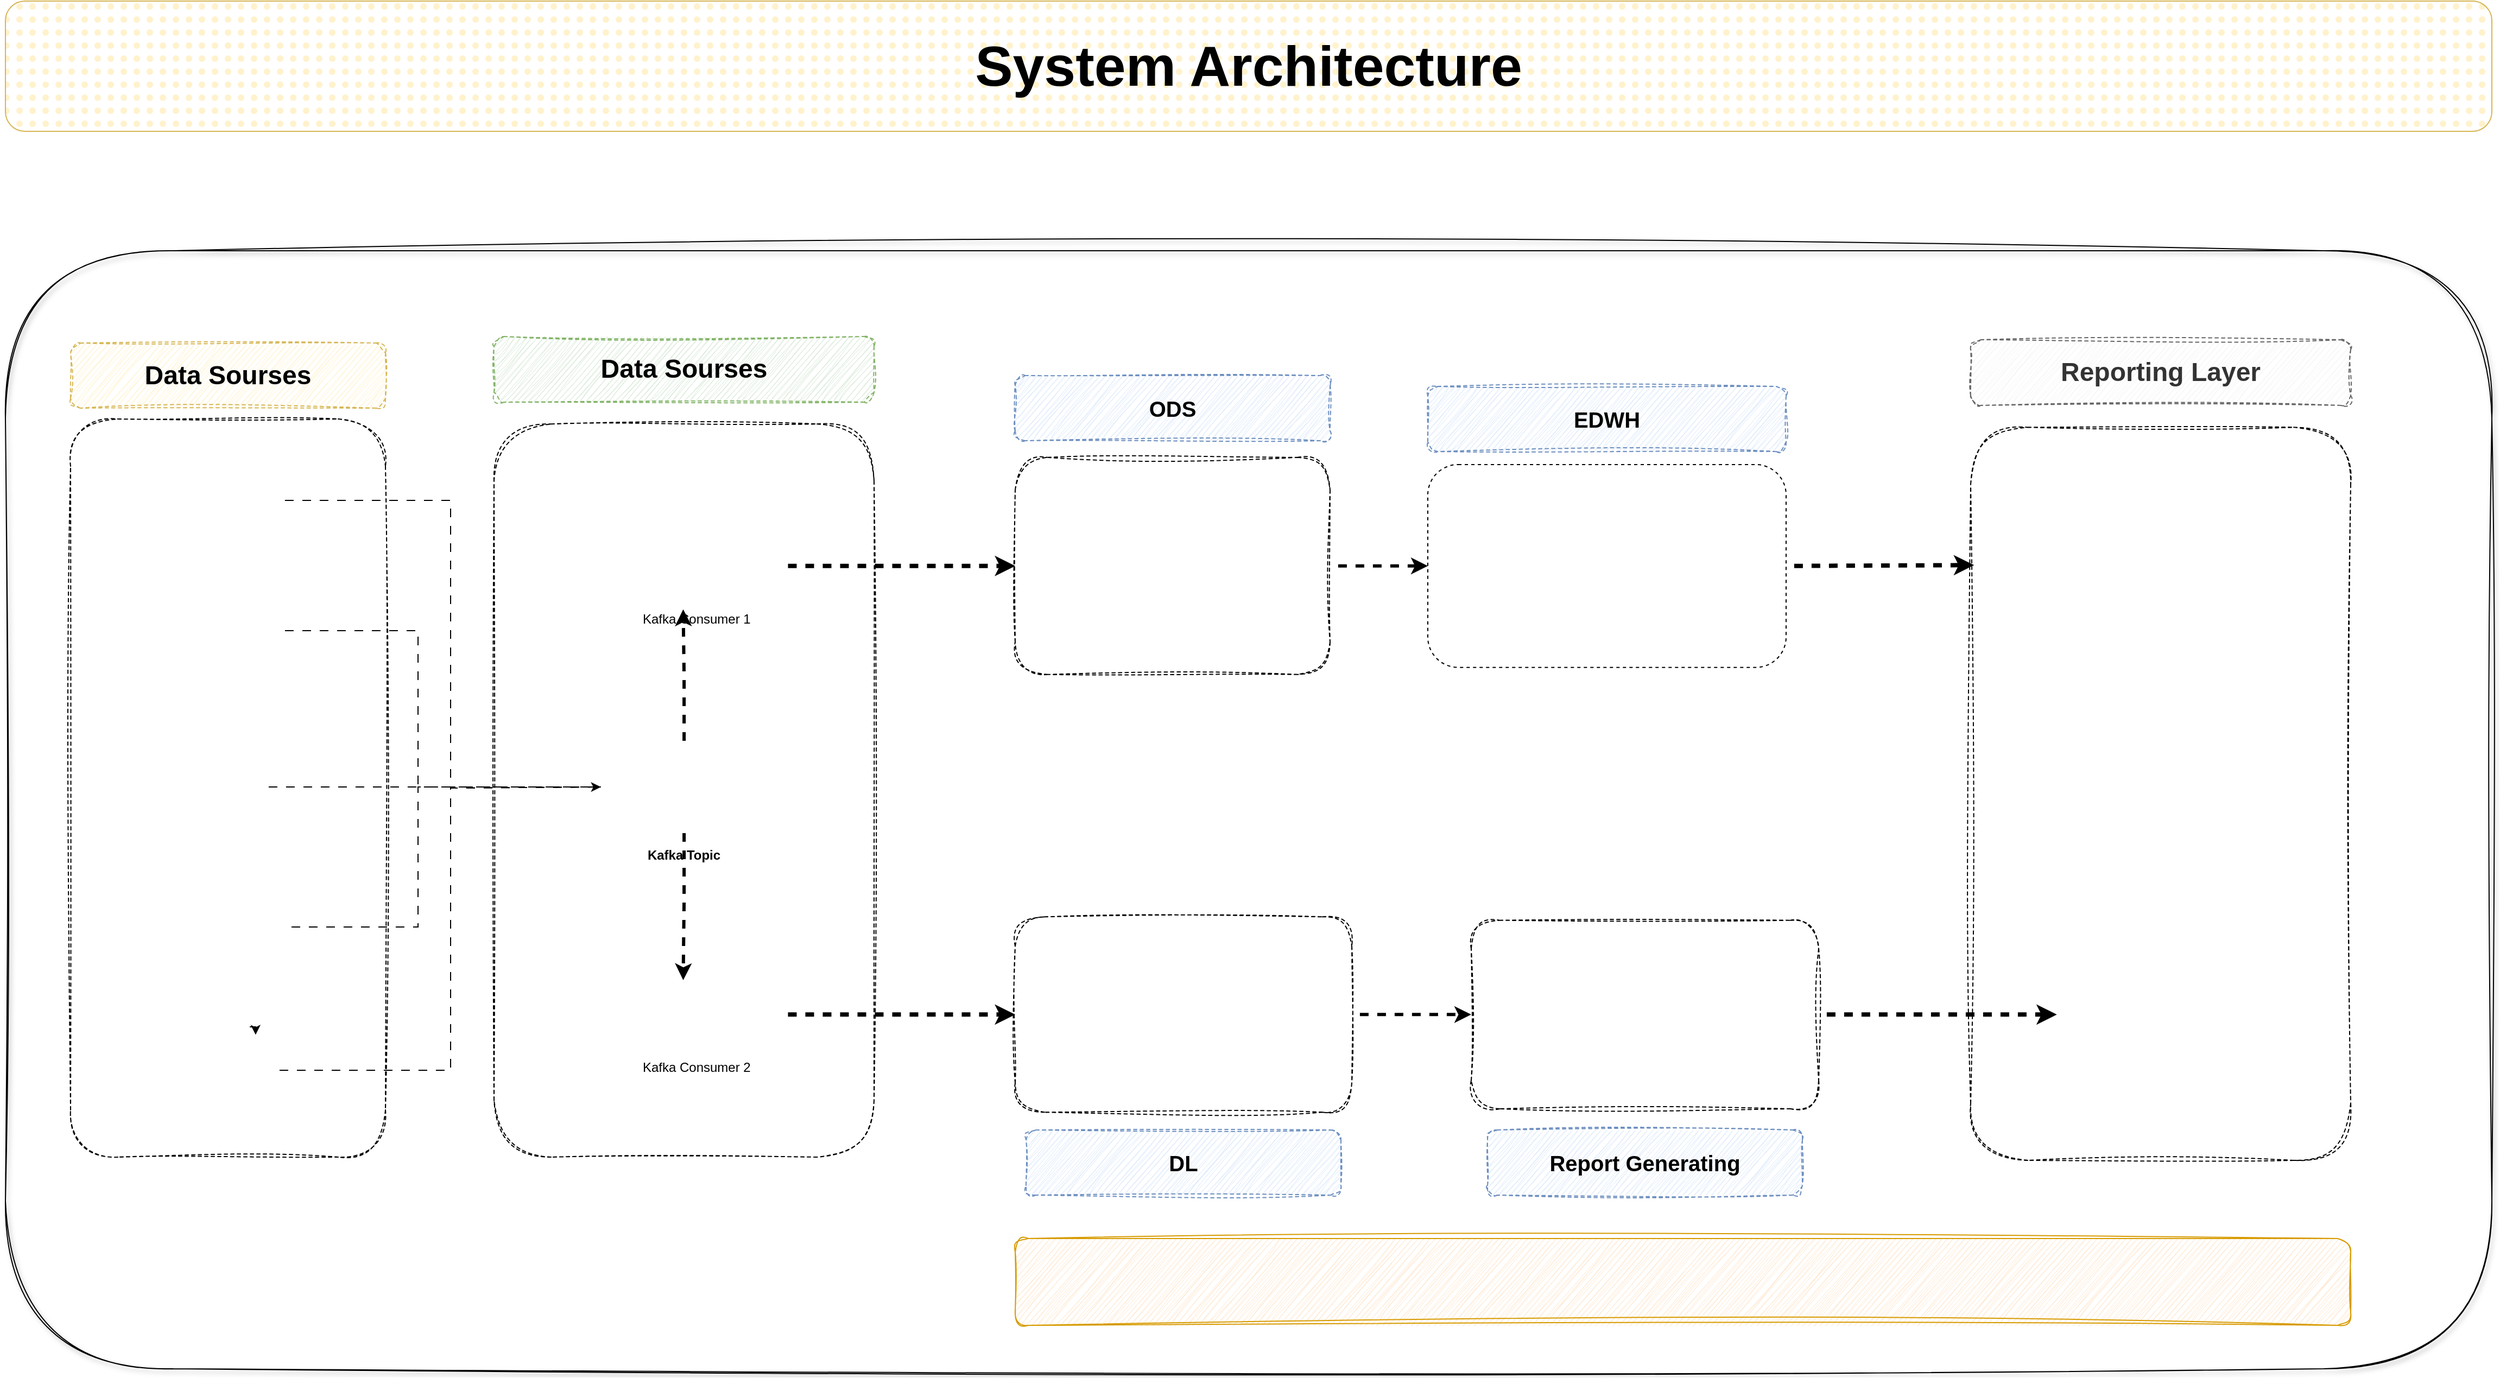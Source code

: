 <mxfile version="24.7.17">
  <diagram name="Page-1" id="cWu2gIO69TJou_vbiqat">
    <mxGraphModel dx="3183" dy="2587" grid="1" gridSize="10" guides="1" tooltips="1" connect="1" arrows="1" fold="1" page="1" pageScale="1" pageWidth="850" pageHeight="1100" math="0" shadow="0">
      <root>
        <mxCell id="0" />
        <mxCell id="1" parent="0" />
        <mxCell id="LQ7CNTnotzsJqnzsIfhJ-29" value="" style="rounded=1;whiteSpace=wrap;html=1;fillColor=none;shadow=1;glass=1;sketch=1;curveFitting=1;jiggle=2;" parent="1" vertex="1">
          <mxGeometry x="-720" y="-480" width="2290" height="1030" as="geometry" />
        </mxCell>
        <mxCell id="LQ7CNTnotzsJqnzsIfhJ-11" value="" style="rounded=1;whiteSpace=wrap;html=1;fillColor=none;dashed=1;sketch=1;curveFitting=1;jiggle=2;" parent="1" vertex="1">
          <mxGeometry x="210" y="133.68" width="310" height="180" as="geometry" />
        </mxCell>
        <mxCell id="kMwo3B65pXitG9x-3QU5-8" value="" style="shape=image;verticalLabelPosition=bottom;labelBackgroundColor=default;verticalAlign=top;aspect=fixed;imageAspect=0;image=https://miro.medium.com/v2/resize:fit:640/1*IwREy4zpiSstXRZuGZPl3Q.png;" parent="1" vertex="1">
          <mxGeometry x="249.03" y="173.68" width="211.93" height="100" as="geometry" />
        </mxCell>
        <mxCell id="kMwo3B65pXitG9x-3QU5-24" value="" style="group" parent="1" vertex="1" connectable="0">
          <mxGeometry x="-660" y="-395" width="290" height="750" as="geometry" />
        </mxCell>
        <mxCell id="kMwo3B65pXitG9x-3QU5-22" value="" style="rounded=1;whiteSpace=wrap;html=1;fillColor=none;sketch=1;curveFitting=1;jiggle=2;dashed=1;" parent="kMwo3B65pXitG9x-3QU5-24" vertex="1">
          <mxGeometry y="70" width="290" height="680" as="geometry" />
        </mxCell>
        <mxCell id="kMwo3B65pXitG9x-3QU5-23" value="&lt;font style=&quot;font-size: 24px;&quot;&gt;&lt;b&gt;Data Sourses&lt;/b&gt;&lt;/font&gt;" style="rounded=1;whiteSpace=wrap;html=1;fillColor=#fff2cc;sketch=1;curveFitting=1;jiggle=2;dashed=1;strokeColor=#d6b656;" parent="kMwo3B65pXitG9x-3QU5-24" vertex="1">
          <mxGeometry width="290" height="60" as="geometry" />
        </mxCell>
        <mxCell id="kMwo3B65pXitG9x-3QU5-25" value="" style="shape=image;verticalLabelPosition=bottom;labelBackgroundColor=default;verticalAlign=top;aspect=fixed;imageAspect=0;image=https://static.thenounproject.com/png/1542560-200.png;" parent="kMwo3B65pXitG9x-3QU5-24" vertex="1">
          <mxGeometry x="100" y="100" width="90" height="90" as="geometry" />
        </mxCell>
        <mxCell id="kMwo3B65pXitG9x-3QU5-26" value="" style="shape=image;verticalLabelPosition=bottom;labelBackgroundColor=default;verticalAlign=top;aspect=fixed;imageAspect=0;image=https://cdn-icons-png.flaticon.com/512/11298/11298740.png;" parent="kMwo3B65pXitG9x-3QU5-24" vertex="1">
          <mxGeometry x="100" y="220" width="90" height="90" as="geometry" />
        </mxCell>
        <mxCell id="kMwo3B65pXitG9x-3QU5-27" value="" style="shape=image;verticalLabelPosition=bottom;labelBackgroundColor=default;verticalAlign=top;aspect=fixed;imageAspect=0;image=https://cdn-icons-png.flaticon.com/512/11298/11298736.png;" parent="kMwo3B65pXitG9x-3QU5-24" vertex="1">
          <mxGeometry x="105" y="374" width="70" height="70" as="geometry" />
        </mxCell>
        <mxCell id="kMwo3B65pXitG9x-3QU5-28" value="" style="shape=image;verticalLabelPosition=bottom;labelBackgroundColor=default;verticalAlign=top;aspect=fixed;imageAspect=0;image=https://cdn-icons-png.flaticon.com/512/11331/11331784.png;" parent="kMwo3B65pXitG9x-3QU5-24" vertex="1">
          <mxGeometry x="105" y="630" width="80" height="80" as="geometry" />
        </mxCell>
        <mxCell id="uK0IQn9bH_vHSzn9rZWx-1" style="edgeStyle=orthogonalEdgeStyle;rounded=0;orthogonalLoop=1;jettySize=auto;html=1;exitX=0.75;exitY=0;exitDx=0;exitDy=0;entryX=0.818;entryY=0.091;entryDx=0;entryDy=0;entryPerimeter=0;" parent="kMwo3B65pXitG9x-3QU5-24" source="kMwo3B65pXitG9x-3QU5-28" target="kMwo3B65pXitG9x-3QU5-28" edge="1">
          <mxGeometry relative="1" as="geometry" />
        </mxCell>
        <mxCell id="kMwo3B65pXitG9x-3QU5-29" value="" style="shape=image;verticalLabelPosition=bottom;labelBackgroundColor=default;verticalAlign=top;aspect=fixed;imageAspect=0;image=https://cdn-icons-png.flaticon.com/256/11298/11298820.png;" parent="kMwo3B65pXitG9x-3QU5-24" vertex="1">
          <mxGeometry x="100" y="490" width="96" height="96" as="geometry" />
        </mxCell>
        <mxCell id="uK0IQn9bH_vHSzn9rZWx-21" value="" style="group;dashed=1;" parent="1" vertex="1" connectable="0">
          <mxGeometry x="-270" y="-401" width="350" height="781" as="geometry" />
        </mxCell>
        <mxCell id="uK0IQn9bH_vHSzn9rZWx-11" value="&lt;font style=&quot;font-size: 24px;&quot;&gt;&lt;b&gt;Data Sourses&lt;/b&gt;&lt;/font&gt;" style="rounded=1;whiteSpace=wrap;html=1;fillColor=#d5e8d4;sketch=1;curveFitting=1;jiggle=2;dashed=1;strokeColor=#82b366;" parent="uK0IQn9bH_vHSzn9rZWx-21" vertex="1">
          <mxGeometry width="350.0" height="60.48" as="geometry" />
        </mxCell>
        <mxCell id="uK0IQn9bH_vHSzn9rZWx-10" value="" style="rounded=1;whiteSpace=wrap;html=1;fillColor=none;sketch=1;curveFitting=1;jiggle=2;dashed=1;" parent="uK0IQn9bH_vHSzn9rZWx-21" vertex="1">
          <mxGeometry y="80.64" width="350.0" height="675.36" as="geometry" />
        </mxCell>
        <mxCell id="kMwo3B65pXitG9x-3QU5-6" value="&#xa;Kafka Topic&#xa;&#xa;" style="shape=image;verticalLabelPosition=bottom;labelBackgroundColor=default;verticalAlign=top;aspect=fixed;imageAspect=0;image=https://static-00.iconduck.com/assets.00/kafka-icon-2048x935-cvu4503l.png;fontStyle=1" parent="uK0IQn9bH_vHSzn9rZWx-21" vertex="1">
          <mxGeometry x="98.36" y="380" width="153.29" height="70" as="geometry" />
        </mxCell>
        <mxCell id="uK0IQn9bH_vHSzn9rZWx-2" value="Kafka Consumer 1&#xa;" style="shape=image;verticalLabelPosition=bottom;labelBackgroundColor=default;verticalAlign=top;aspect=fixed;imageAspect=0;image=https://static-00.iconduck.com/assets.00/kafka-icon-2048x935-cvu4503l.png;" parent="uK0IQn9bH_vHSzn9rZWx-21" vertex="1">
          <mxGeometry x="110.0" y="176.4" width="153.29" height="70" as="geometry" />
        </mxCell>
        <mxCell id="uK0IQn9bH_vHSzn9rZWx-3" value="Kafka Consumer 2" style="shape=image;verticalLabelPosition=bottom;labelBackgroundColor=default;verticalAlign=top;aspect=fixed;imageAspect=0;image=https://static-00.iconduck.com/assets.00/kafka-icon-2048x935-cvu4503l.png;" parent="uK0IQn9bH_vHSzn9rZWx-21" vertex="1">
          <mxGeometry x="110" y="589.68" width="153.29" height="70" as="geometry" />
        </mxCell>
        <mxCell id="uK0IQn9bH_vHSzn9rZWx-23" style="edgeStyle=orthogonalEdgeStyle;rounded=0;orthogonalLoop=1;jettySize=auto;html=1;entryX=0.419;entryY=1.071;entryDx=0;entryDy=0;entryPerimeter=0;flowAnimation=1;strokeWidth=3;" parent="uK0IQn9bH_vHSzn9rZWx-21" source="kMwo3B65pXitG9x-3QU5-6" target="uK0IQn9bH_vHSzn9rZWx-2" edge="1">
          <mxGeometry relative="1" as="geometry" />
        </mxCell>
        <mxCell id="uK0IQn9bH_vHSzn9rZWx-24" style="edgeStyle=orthogonalEdgeStyle;rounded=0;orthogonalLoop=1;jettySize=auto;html=1;entryX=0.419;entryY=0.047;entryDx=0;entryDy=0;entryPerimeter=0;flowAnimation=1;strokeWidth=3;" parent="uK0IQn9bH_vHSzn9rZWx-21" source="kMwo3B65pXitG9x-3QU5-6" target="uK0IQn9bH_vHSzn9rZWx-3" edge="1">
          <mxGeometry relative="1" as="geometry" />
        </mxCell>
        <mxCell id="sGOXUXF85DOlAIpLgpSt-5" value="" style="shape=image;verticalLabelPosition=bottom;labelBackgroundColor=default;verticalAlign=top;aspect=fixed;imageAspect=0;image=https://blog.medinvention.dev/content/images/2021/02/Apache-ZooKeeper.png;" parent="uK0IQn9bH_vHSzn9rZWx-21" vertex="1">
          <mxGeometry x="110" y="693.86" width="114.9" height="62.14" as="geometry" />
        </mxCell>
        <mxCell id="uK0IQn9bH_vHSzn9rZWx-43" value="" style="endArrow=classic;html=1;rounded=0;exitX=1;exitY=0.5;exitDx=0;exitDy=0;entryX=0;entryY=0.5;entryDx=0;entryDy=0;flowAnimation=1;" parent="1" source="kMwo3B65pXitG9x-3QU5-25" target="kMwo3B65pXitG9x-3QU5-6" edge="1">
          <mxGeometry width="50" height="50" relative="1" as="geometry">
            <mxPoint x="-90" y="-15" as="sourcePoint" />
            <mxPoint x="-40" y="-65" as="targetPoint" />
            <Array as="points">
              <mxPoint x="-310" y="-250" />
              <mxPoint x="-310" y="15" />
            </Array>
          </mxGeometry>
        </mxCell>
        <mxCell id="uK0IQn9bH_vHSzn9rZWx-44" value="" style="endArrow=none;html=1;rounded=0;exitX=1;exitY=0.5;exitDx=0;exitDy=0;entryX=0;entryY=0.5;entryDx=0;entryDy=0;flowAnimation=1;" parent="1" source="kMwo3B65pXitG9x-3QU5-28" target="kMwo3B65pXitG9x-3QU5-6" edge="1">
          <mxGeometry width="50" height="50" relative="1" as="geometry">
            <mxPoint x="-90" y="-15" as="sourcePoint" />
            <mxPoint x="-40" y="-65" as="targetPoint" />
            <Array as="points">
              <mxPoint x="-310" y="275" />
              <mxPoint x="-310" y="15" />
            </Array>
          </mxGeometry>
        </mxCell>
        <mxCell id="uK0IQn9bH_vHSzn9rZWx-46" value="" style="endArrow=none;html=1;rounded=0;exitX=1;exitY=0.5;exitDx=0;exitDy=0;entryX=0;entryY=0.5;entryDx=0;entryDy=0;flowAnimation=1;" parent="1" source="kMwo3B65pXitG9x-3QU5-26" target="kMwo3B65pXitG9x-3QU5-6" edge="1">
          <mxGeometry width="50" height="50" relative="1" as="geometry">
            <mxPoint x="290" y="145" as="sourcePoint" />
            <mxPoint x="340" y="95" as="targetPoint" />
            <Array as="points">
              <mxPoint x="-340" y="-130" />
              <mxPoint x="-340" y="14" />
            </Array>
          </mxGeometry>
        </mxCell>
        <mxCell id="uK0IQn9bH_vHSzn9rZWx-47" value="" style="endArrow=none;html=1;rounded=0;exitX=1;exitY=0.5;exitDx=0;exitDy=0;entryX=0;entryY=0.5;entryDx=0;entryDy=0;flowAnimation=1;" parent="1" source="kMwo3B65pXitG9x-3QU5-27" target="kMwo3B65pXitG9x-3QU5-6" edge="1">
          <mxGeometry width="50" height="50" relative="1" as="geometry">
            <mxPoint x="-90" y="-15" as="sourcePoint" />
            <mxPoint x="-40" y="-65" as="targetPoint" />
            <Array as="points">
              <mxPoint x="-360" y="14" />
            </Array>
          </mxGeometry>
        </mxCell>
        <mxCell id="uK0IQn9bH_vHSzn9rZWx-48" value="" style="endArrow=none;html=1;rounded=0;exitX=1;exitY=0.5;exitDx=0;exitDy=0;entryX=0;entryY=0.5;entryDx=0;entryDy=0;flowAnimation=1;" parent="1" source="kMwo3B65pXitG9x-3QU5-29" target="kMwo3B65pXitG9x-3QU5-6" edge="1">
          <mxGeometry width="50" height="50" relative="1" as="geometry">
            <mxPoint x="-90" y="-15" as="sourcePoint" />
            <mxPoint x="-40" y="-65" as="targetPoint" />
            <Array as="points">
              <mxPoint x="-340" y="143" />
              <mxPoint x="-340" y="14" />
            </Array>
          </mxGeometry>
        </mxCell>
        <mxCell id="uK0IQn9bH_vHSzn9rZWx-58" value="" style="group;sketch=1;curveFitting=1;jiggle=2;strokeWidth=18;perimeterSpacing=3;" parent="1" vertex="1" connectable="0">
          <mxGeometry x="210" y="-289.6" width="290" height="200" as="geometry" />
        </mxCell>
        <mxCell id="uK0IQn9bH_vHSzn9rZWx-66" style="edgeStyle=orthogonalEdgeStyle;rounded=0;orthogonalLoop=1;jettySize=auto;html=1;flowAnimation=1;strokeWidth=3;" parent="uK0IQn9bH_vHSzn9rZWx-58" source="uK0IQn9bH_vHSzn9rZWx-55" edge="1">
          <mxGeometry relative="1" as="geometry">
            <mxPoint x="380" y="100.0" as="targetPoint" />
          </mxGeometry>
        </mxCell>
        <mxCell id="uK0IQn9bH_vHSzn9rZWx-55" value="" style="rounded=1;whiteSpace=wrap;html=1;fillColor=none;dashed=1;sketch=1;curveFitting=1;jiggle=2;" parent="uK0IQn9bH_vHSzn9rZWx-58" vertex="1">
          <mxGeometry width="290" height="200" as="geometry" />
        </mxCell>
        <mxCell id="uK0IQn9bH_vHSzn9rZWx-51" value="" style="shape=image;verticalLabelPosition=bottom;labelBackgroundColor=default;verticalAlign=top;aspect=fixed;imageAspect=0;image=https://cdn.freebiesupply.com/logos/large/2x/amazon-database-logo-png-transparent.png;direction=east;" parent="uK0IQn9bH_vHSzn9rZWx-58" vertex="1">
          <mxGeometry x="20" y="136.14" width="50" height="50" as="geometry" />
        </mxCell>
        <mxCell id="uK0IQn9bH_vHSzn9rZWx-52" value="" style="shape=image;verticalLabelPosition=bottom;labelBackgroundColor=default;verticalAlign=top;aspect=fixed;imageAspect=0;image=https://cdn.freebiesupply.com/logos/large/2x/amazon-database-logo-png-transparent.png;" parent="uK0IQn9bH_vHSzn9rZWx-58" vertex="1">
          <mxGeometry x="118.34" y="13.12" width="53.33" height="53.33" as="geometry" />
        </mxCell>
        <mxCell id="uK0IQn9bH_vHSzn9rZWx-54" value="" style="shape=image;verticalLabelPosition=bottom;labelBackgroundColor=default;verticalAlign=top;aspect=fixed;imageAspect=0;image=https://cdn.freebiesupply.com/logos/large/2x/amazon-database-logo-png-transparent.png;" parent="uK0IQn9bH_vHSzn9rZWx-58" vertex="1">
          <mxGeometry x="220" y="136.67" width="49.47" height="49.47" as="geometry" />
        </mxCell>
        <mxCell id="kMwo3B65pXitG9x-3QU5-3" value="" style="shape=image;verticalLabelPosition=bottom;labelBackgroundColor=default;verticalAlign=top;aspect=fixed;imageAspect=0;image=https://www.qalamcode.com/wp-content/uploads/2024/11/PostgreSQL.png;" parent="uK0IQn9bH_vHSzn9rZWx-58" vertex="1">
          <mxGeometry x="95.09" y="73.12" width="99.82" height="100" as="geometry" />
        </mxCell>
        <mxCell id="uK0IQn9bH_vHSzn9rZWx-59" style="edgeStyle=orthogonalEdgeStyle;rounded=0;orthogonalLoop=1;jettySize=auto;html=1;entryX=0;entryY=0.5;entryDx=0;entryDy=0;flowAnimation=1;strokeWidth=4;" parent="1" source="uK0IQn9bH_vHSzn9rZWx-2" target="uK0IQn9bH_vHSzn9rZWx-55" edge="1">
          <mxGeometry relative="1" as="geometry" />
        </mxCell>
        <mxCell id="uK0IQn9bH_vHSzn9rZWx-60" value="&lt;font size=&quot;1&quot; style=&quot;&quot;&gt;&lt;b style=&quot;font-size: 20px;&quot;&gt;ODS&lt;/b&gt;&lt;/font&gt;" style="rounded=1;whiteSpace=wrap;html=1;fillColor=#dae8fc;dashed=1;sketch=1;curveFitting=1;jiggle=2;strokeColor=#6c8ebf;" parent="1" vertex="1">
          <mxGeometry x="210" y="-365" width="290" height="60" as="geometry" />
        </mxCell>
        <mxCell id="uK0IQn9bH_vHSzn9rZWx-61" value="&lt;font size=&quot;1&quot; style=&quot;&quot;&gt;&lt;b style=&quot;font-size: 20px;&quot;&gt;EDWH&lt;/b&gt;&lt;/font&gt;" style="rounded=1;whiteSpace=wrap;html=1;fillColor=#dae8fc;dashed=1;sketch=1;curveFitting=1;jiggle=2;strokeColor=#6c8ebf;" parent="1" vertex="1">
          <mxGeometry x="590" y="-355" width="330" height="60" as="geometry" />
        </mxCell>
        <mxCell id="uK0IQn9bH_vHSzn9rZWx-63" value="" style="group;sketch=1;curveFitting=1;jiggle=2;" parent="1" vertex="1" connectable="0">
          <mxGeometry x="590" y="-283.04" width="330" height="186.88" as="geometry" />
        </mxCell>
        <mxCell id="uK0IQn9bH_vHSzn9rZWx-62" value="" style="rounded=1;whiteSpace=wrap;html=1;fillColor=none;dashed=1;" parent="uK0IQn9bH_vHSzn9rZWx-63" vertex="1">
          <mxGeometry width="330" height="186.88" as="geometry" />
        </mxCell>
        <mxCell id="kMwo3B65pXitG9x-3QU5-9" value="" style="shape=image;verticalLabelPosition=bottom;labelBackgroundColor=default;verticalAlign=top;aspect=fixed;imageAspect=0;image=https://upload.wikimedia.org/wikipedia/commons/thumb/f/ff/Snowflake_Logo.svg/2560px-Snowflake_Logo.svg.png;" parent="uK0IQn9bH_vHSzn9rZWx-63" vertex="1">
          <mxGeometry x="26.36" y="60.285" width="277.285" height="66.316" as="geometry" />
        </mxCell>
        <mxCell id="LQ7CNTnotzsJqnzsIfhJ-1" value="" style="group;dashed=1;" parent="1" vertex="1" connectable="0">
          <mxGeometry x="1090" y="-398" width="395" height="756" as="geometry" />
        </mxCell>
        <mxCell id="LQ7CNTnotzsJqnzsIfhJ-2" value="&lt;font style=&quot;font-size: 24px;&quot;&gt;&lt;b&gt;Reporting Layer&lt;/b&gt;&lt;/font&gt;" style="rounded=1;whiteSpace=wrap;html=1;fillColor=#f5f5f5;sketch=1;curveFitting=1;jiggle=2;dashed=1;fontColor=#333333;strokeColor=#666666;" parent="LQ7CNTnotzsJqnzsIfhJ-1" vertex="1">
          <mxGeometry width="350.0" height="60.48" as="geometry" />
        </mxCell>
        <mxCell id="LQ7CNTnotzsJqnzsIfhJ-3" value="" style="rounded=1;whiteSpace=wrap;html=1;fillColor=none;sketch=1;curveFitting=1;jiggle=2;dashed=1;" parent="LQ7CNTnotzsJqnzsIfhJ-1" vertex="1">
          <mxGeometry y="80.64" width="350.0" height="675.36" as="geometry" />
        </mxCell>
        <mxCell id="LQ7CNTnotzsJqnzsIfhJ-22" value="" style="shape=image;verticalLabelPosition=bottom;labelBackgroundColor=default;verticalAlign=top;aspect=fixed;imageAspect=0;image=https://seaborn.pydata.org/_images/logo-wide-lightbg.svg;" parent="LQ7CNTnotzsJqnzsIfhJ-1" vertex="1">
          <mxGeometry x="26.81" y="145" width="296.38" height="85" as="geometry" />
        </mxCell>
        <mxCell id="LQ7CNTnotzsJqnzsIfhJ-23" value="" style="shape=image;verticalLabelPosition=bottom;labelBackgroundColor=default;verticalAlign=top;aspect=fixed;imageAspect=0;image=https://logos-world.net/wp-content/uploads/2022/02/Microsoft-Power-BI-Symbol.png;" parent="LQ7CNTnotzsJqnzsIfhJ-1" vertex="1">
          <mxGeometry x="40" y="314.87" width="224.44" height="126.25" as="geometry" />
        </mxCell>
        <mxCell id="LQ7CNTnotzsJqnzsIfhJ-25" value="" style="shape=image;verticalLabelPosition=bottom;labelBackgroundColor=default;verticalAlign=top;aspect=fixed;imageAspect=0;image=https://static.vecteezy.com/system/resources/thumbnails/018/886/508/small/email-line-icon-png.png;" parent="LQ7CNTnotzsJqnzsIfhJ-1" vertex="1">
          <mxGeometry x="79.34" y="526.02" width="191.32" height="191.32" as="geometry" />
        </mxCell>
        <mxCell id="LQ7CNTnotzsJqnzsIfhJ-12" value="" style="endArrow=classic;html=1;rounded=0;exitX=1;exitY=0.5;exitDx=0;exitDy=0;entryX=0;entryY=0.5;entryDx=0;entryDy=0;strokeWidth=4;flowAnimation=1;" parent="1" source="uK0IQn9bH_vHSzn9rZWx-3" target="LQ7CNTnotzsJqnzsIfhJ-11" edge="1">
          <mxGeometry width="50" height="50" relative="1" as="geometry">
            <mxPoint x="470" y="15" as="sourcePoint" />
            <mxPoint x="520" y="-35" as="targetPoint" />
          </mxGeometry>
        </mxCell>
        <mxCell id="LQ7CNTnotzsJqnzsIfhJ-13" value="&lt;font size=&quot;1&quot; style=&quot;&quot;&gt;&lt;b style=&quot;font-size: 20px;&quot;&gt;DL&lt;/b&gt;&lt;/font&gt;" style="rounded=1;whiteSpace=wrap;html=1;fillColor=#dae8fc;dashed=1;sketch=1;curveFitting=1;jiggle=2;strokeColor=#6c8ebf;" parent="1" vertex="1">
          <mxGeometry x="220" y="330" width="290" height="60" as="geometry" />
        </mxCell>
        <mxCell id="LQ7CNTnotzsJqnzsIfhJ-19" value="" style="group" parent="1" vertex="1" connectable="0">
          <mxGeometry x="630" y="136.84" width="320" height="173.68" as="geometry" />
        </mxCell>
        <mxCell id="LQ7CNTnotzsJqnzsIfhJ-14" value="" style="rounded=1;whiteSpace=wrap;html=1;fillColor=none;dashed=1;sketch=1;curveFitting=1;jiggle=2;" parent="LQ7CNTnotzsJqnzsIfhJ-19" vertex="1">
          <mxGeometry width="320" height="173.68" as="geometry" />
        </mxCell>
        <mxCell id="kMwo3B65pXitG9x-3QU5-4" value="" style="shape=image;verticalLabelPosition=bottom;labelBackgroundColor=default;verticalAlign=top;aspect=fixed;imageAspect=0;image=https://upload.wikimedia.org/wikipedia/commons/thumb/f/f3/Apache_Spark_logo.svg/512px-Apache_Spark_logo.svg.png;" parent="LQ7CNTnotzsJqnzsIfhJ-19" vertex="1">
          <mxGeometry x="92.903" y="50.791" width="146.581" height="76.15" as="geometry" />
        </mxCell>
        <mxCell id="LQ7CNTnotzsJqnzsIfhJ-15" style="edgeStyle=orthogonalEdgeStyle;rounded=0;orthogonalLoop=1;jettySize=auto;html=1;exitX=0.5;exitY=1;exitDx=0;exitDy=0;" parent="LQ7CNTnotzsJqnzsIfhJ-19" source="kMwo3B65pXitG9x-3QU5-4" target="kMwo3B65pXitG9x-3QU5-4" edge="1">
          <mxGeometry relative="1" as="geometry" />
        </mxCell>
        <mxCell id="LQ7CNTnotzsJqnzsIfhJ-20" value="" style="endArrow=classic;html=1;rounded=0;exitX=1;exitY=0.5;exitDx=0;exitDy=0;entryX=0;entryY=0.5;entryDx=0;entryDy=0;strokeWidth=3;flowAnimation=1;" parent="1" source="LQ7CNTnotzsJqnzsIfhJ-11" target="LQ7CNTnotzsJqnzsIfhJ-14" edge="1">
          <mxGeometry width="50" height="50" relative="1" as="geometry">
            <mxPoint x="530" y="10" as="sourcePoint" />
            <mxPoint x="580" y="-40" as="targetPoint" />
          </mxGeometry>
        </mxCell>
        <mxCell id="LQ7CNTnotzsJqnzsIfhJ-24" value="" style="endArrow=classic;html=1;rounded=0;exitX=1;exitY=0.5;exitDx=0;exitDy=0;entryX=0.009;entryY=0.188;entryDx=0;entryDy=0;entryPerimeter=0;strokeWidth=4;flowAnimation=1;" parent="1" source="uK0IQn9bH_vHSzn9rZWx-62" target="LQ7CNTnotzsJqnzsIfhJ-3" edge="1">
          <mxGeometry width="50" height="50" relative="1" as="geometry">
            <mxPoint x="510" y="10" as="sourcePoint" />
            <mxPoint x="560" y="-40" as="targetPoint" />
          </mxGeometry>
        </mxCell>
        <mxCell id="LQ7CNTnotzsJqnzsIfhJ-26" value="" style="endArrow=classic;html=1;rounded=0;exitX=1;exitY=0.5;exitDx=0;exitDy=0;strokeWidth=4;flowAnimation=1;entryX=0;entryY=0.5;entryDx=0;entryDy=0;" parent="1" source="LQ7CNTnotzsJqnzsIfhJ-14" target="LQ7CNTnotzsJqnzsIfhJ-25" edge="1">
          <mxGeometry width="50" height="50" relative="1" as="geometry">
            <mxPoint x="890" y="80" as="sourcePoint" />
            <mxPoint x="1090" y="224" as="targetPoint" />
          </mxGeometry>
        </mxCell>
        <mxCell id="LQ7CNTnotzsJqnzsIfhJ-27" value="&lt;span style=&quot;font-size: 20px;&quot;&gt;&lt;b&gt;Report Generating&lt;/b&gt;&lt;/span&gt;" style="rounded=1;whiteSpace=wrap;html=1;fillColor=#dae8fc;dashed=1;sketch=1;curveFitting=1;jiggle=2;strokeColor=#6c8ebf;" parent="1" vertex="1">
          <mxGeometry x="645" y="330" width="290" height="60" as="geometry" />
        </mxCell>
        <mxCell id="MuWPFDI2cY0Be8cJr22g-1" value="" style="shape=image;verticalLabelPosition=bottom;labelBackgroundColor=default;verticalAlign=top;aspect=fixed;imageAspect=0;image=https://upload.wikimedia.org/wikipedia/commons/7/79/Docker_%28container_engine%29_logo.png;" parent="1" vertex="1">
          <mxGeometry x="120.0" y="-550" width="682" height="163" as="geometry" />
        </mxCell>
        <mxCell id="MuWPFDI2cY0Be8cJr22g-2" value="" style="rounded=1;whiteSpace=wrap;html=1;fillColor=#ffe6cc;sketch=1;curveFitting=1;jiggle=2;strokeColor=#d79b00;" parent="1" vertex="1">
          <mxGeometry x="210" y="430" width="1230" height="80" as="geometry" />
        </mxCell>
        <mxCell id="MuWPFDI2cY0Be8cJr22g-3" value="" style="shape=image;verticalLabelPosition=bottom;labelBackgroundColor=default;verticalAlign=top;aspect=fixed;imageAspect=0;image=https://upload.wikimedia.org/wikipedia/commons/thumb/d/de/AirflowLogo.png/1200px-AirflowLogo.png;" parent="1" vertex="1">
          <mxGeometry x="747.418" y="440" width="155.172" height="60" as="geometry" />
        </mxCell>
        <mxCell id="MuWPFDI2cY0Be8cJr22g-5" value="&lt;font size=&quot;1&quot; style=&quot;&quot;&gt;&lt;b style=&quot;font-size: 52px;&quot;&gt;System Architecture&lt;/b&gt;&lt;/font&gt;" style="rounded=1;whiteSpace=wrap;html=1;fillColor=#fff2cc;strokeColor=#d6b656;gradientColor=none;fillStyle=dots;" parent="1" vertex="1">
          <mxGeometry x="-720" y="-710" width="2290" height="120" as="geometry" />
        </mxCell>
      </root>
    </mxGraphModel>
  </diagram>
</mxfile>
